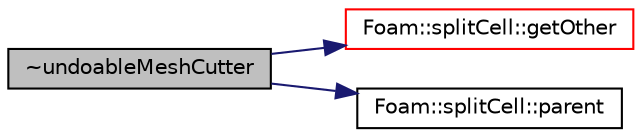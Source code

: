 digraph "~undoableMeshCutter"
{
  bgcolor="transparent";
  edge [fontname="Helvetica",fontsize="10",labelfontname="Helvetica",labelfontsize="10"];
  node [fontname="Helvetica",fontsize="10",shape=record];
  rankdir="LR";
  Node1 [label="~undoableMeshCutter",height=0.2,width=0.4,color="black", fillcolor="grey75", style="filled", fontcolor="black"];
  Node1 -> Node2 [color="midnightblue",fontsize="10",style="solid",fontname="Helvetica"];
  Node2 [label="Foam::splitCell::getOther",height=0.2,width=0.4,color="red",URL="$a02404.html#a7d3b9183ec2d80a9b25c2edd7995ecbf",tooltip="Returns other half of split cell. I.e. slave if this is master. "];
  Node1 -> Node3 [color="midnightblue",fontsize="10",style="solid",fontname="Helvetica"];
  Node3 [label="Foam::splitCell::parent",height=0.2,width=0.4,color="black",URL="$a02404.html#af993172e0e3fa60e7dcd785520f8c423"];
}
